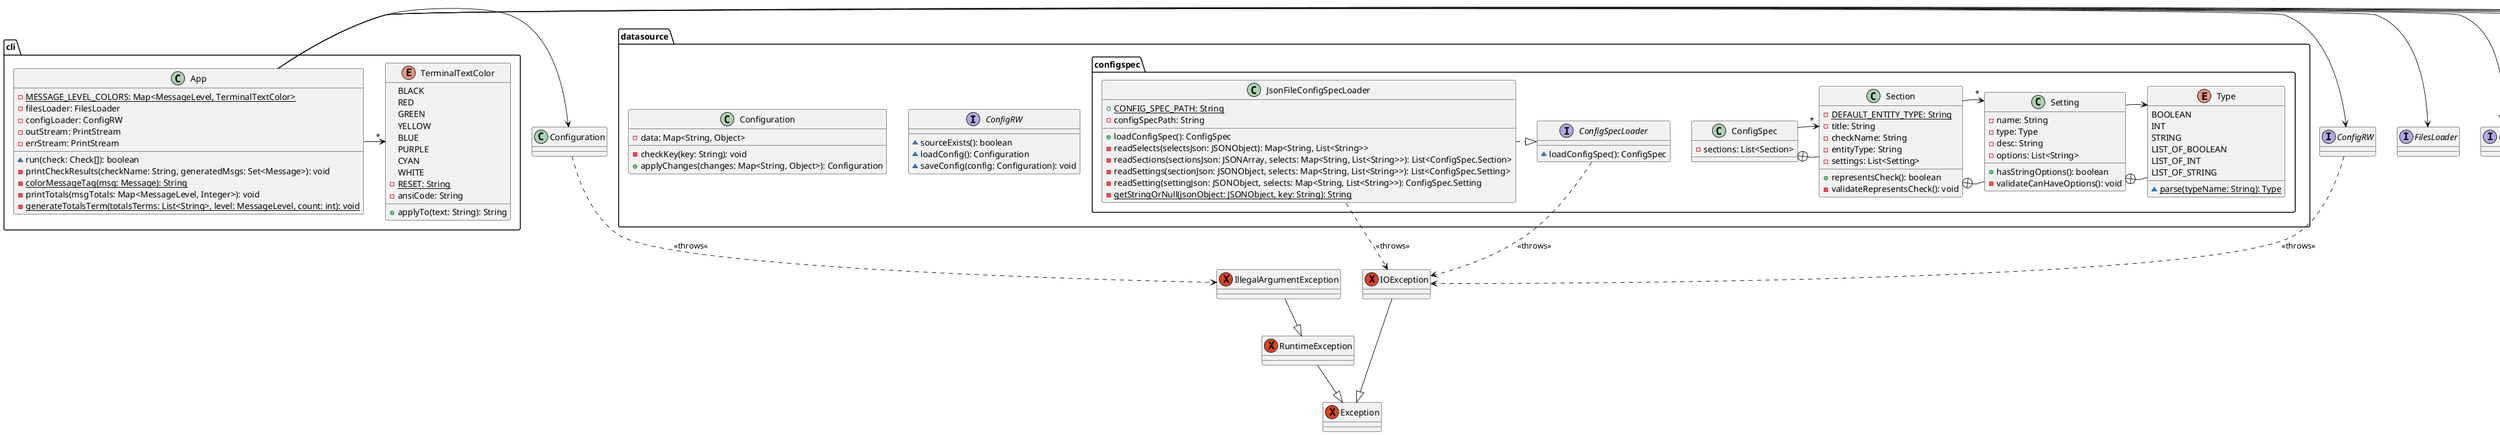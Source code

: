 @startuml
interface ConfigRW {
}

class Configuration {
}

interface FilesLoader {
}

interface Check {
}

class CheckUtil {
}

class Message {
}

class MessageLevel {
}

class ClassDataCollection {
}

package "cli" {
  class App {
    -{static} MESSAGE_LEVEL_COLORS: Map<MessageLevel, TerminalTextColor>
    -filesLoader: FilesLoader
    -configLoader: ConfigRW
    -outStream: PrintStream
    -errStream: PrintStream
    ~run(check: Check[]): boolean
    -printCheckResults(checkName: String, generatedMsgs: Set<Message>): void
    -{static} colorMessageTag(msg: Message): String
    -printTotals(msgTotals: Map<MessageLevel, Integer>): void
    -{static} generateTotalsTerm(totalsTerms: List<String>, level: MessageLevel, count: int): void
  }

  enum TerminalTextColor {
    BLACK
    RED
    GREEN
    YELLOW
    BLUE
    PURPLE
    CYAN
    WHITE
    -{static} RESET: String
   -ansiCode: String
    +applyTo(text: String): String
  }

  App -> ConfigRW
  App -> Configuration
  App -> FilesLoader
  App ->"*" Check
  App -> CheckUtil
  App ->"*" Message
  App ->"*" MessageLevel
  App -> ClassDataCollection
  App ->"*" TerminalTextColor
}

package datasource.configspec {
  class ConfigSpec {
    -sections: List<Section>
  }
  class Section {
    -{static} DEFAULT_ENTITY_TYPE: String
    -title: String
    -checkName: String
    -entityType: String
    -settings: List<Setting>
    +representsCheck(): boolean
    -validateRepresentsCheck(): void

  }
  class Setting {
    -name: String
    -type: Type
    -desc: String
    -options: List<String>
    +hasStringOptions(): boolean
    -validateCanHaveOptions(): void
  }
  enum Type {
    BOOLEAN
    INT
    STRING
    LIST_OF_BOOLEAN
    LIST_OF_INT
    LIST_OF_STRING
    ~{static} parse(typeName: String): Type
  }

  interface ConfigSpecLoader {
    ~loadConfigSpec(): ConfigSpec
  }

  class JsonFileConfigSpecLoader {
    +{static} CONFIG_SPEC_PATH: String
    -configSpecPath: String
    +loadConfigSpec(): ConfigSpec
    -readSelects(selectsJson: JSONObject): Map<String, List<String>>
    -readSections(sectionsJson: JSONArray, selects: Map<String, List<String>>): List<ConfigSpec.Section>
    -readSettings(sectionJson: JSONObject, selects: Map<String, List<String>>): List<ConfigSpec.Setting>
    -readSetting(settingJson: JSONObject, selects: Map<String, List<String>>): ConfigSpec.Setting
    -{static} getStringOrNull(jsonObject: JSONObject, key: String): String
  }

  ConfigSpec +- Section
  ConfigSpec ->"*" Section
  Section +- Setting
  Section ->"*" Setting
  Setting +- Type
  Setting -> Type

  JsonFileConfigSpecLoader .|> ConfigSpecLoader
}

package datasource {
  interface ConfigRW {
    ~sourceExists(): boolean
    ~loadConfig(): Configuration
    ~saveConfig(config: Configuration): void
  }

  class Configuration {
    -data: Map<String, Object>
    -checkKey(key: String): void
    +applyChanges(changes: Map<String, Object>): Configuration
  }
}

exception IOException {
}

exception Exception {
}

exception IllegalArgumentException {
}

exception RuntimeException {
}

ConfigSpecLoader ..> IOException: <<throws>>
JsonFileConfigSpecLoader ..> IOException: <<throws>>
ConfigRW ..> IOException: <<throws>>
Configuration ..> IllegalArgumentException: <<throws>>
IOException --|> Exception
IllegalArgumentException --|> RuntimeException
RuntimeException --|> Exception
@enduml